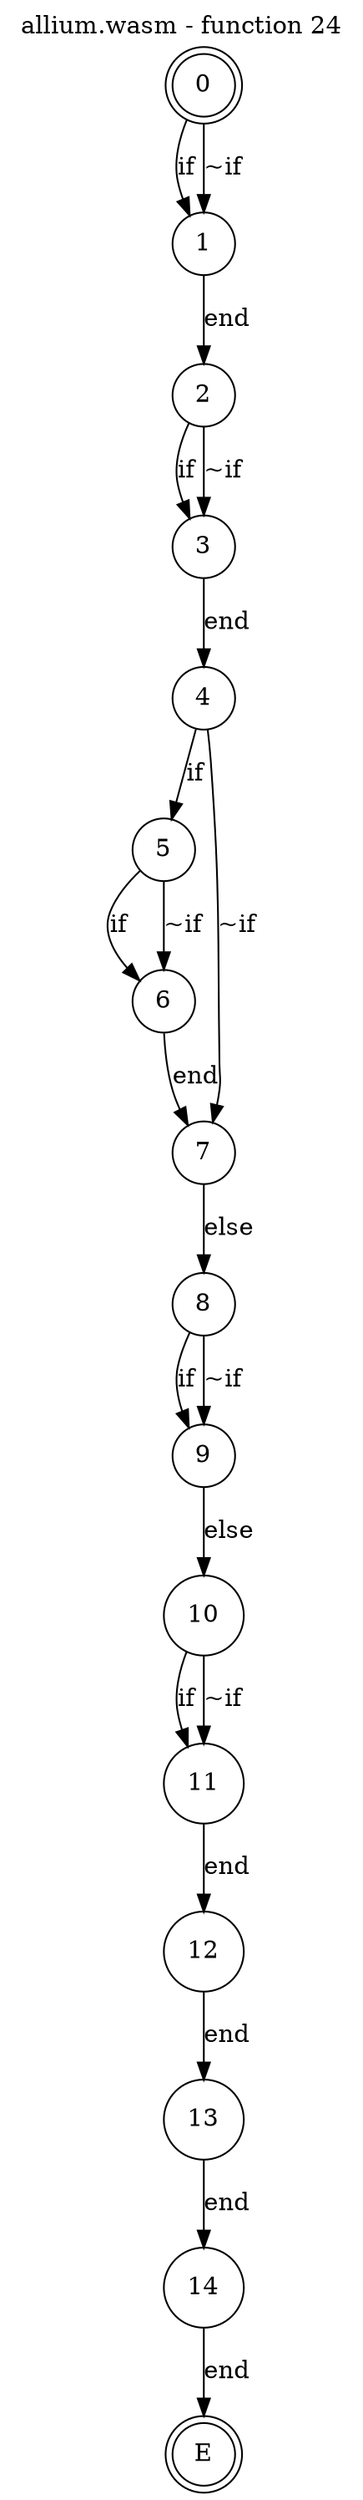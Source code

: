 digraph finite_state_machine {
    label = "allium.wasm - function 24"
    labelloc =  t
    labelfontsize = 16
    labelfontcolor = black
    labelfontname = "Helvetica"
    node [shape = doublecircle]; 0 E ;
    node [shape = circle];
    0 -> 1[label="if"];
    0 -> 1[label="~if"];
    1 -> 2[label="end"];
    2 -> 3[label="if"];
    2 -> 3[label="~if"];
    3 -> 4[label="end"];
    4 -> 5[label="if"];
    4 -> 7[label="~if"];
    5 -> 6[label="if"];
    5 -> 6[label="~if"];
    6 -> 7[label="end"];
    7 -> 8[label="else"];
    8 -> 9[label="if"];
    8 -> 9[label="~if"];
    9 -> 10[label="else"];
    10 -> 11[label="if"];
    10 -> 11[label="~if"];
    11 -> 12[label="end"];
    12 -> 13[label="end"];
    13 -> 14[label="end"];
    14 -> E[label="end"];
}
